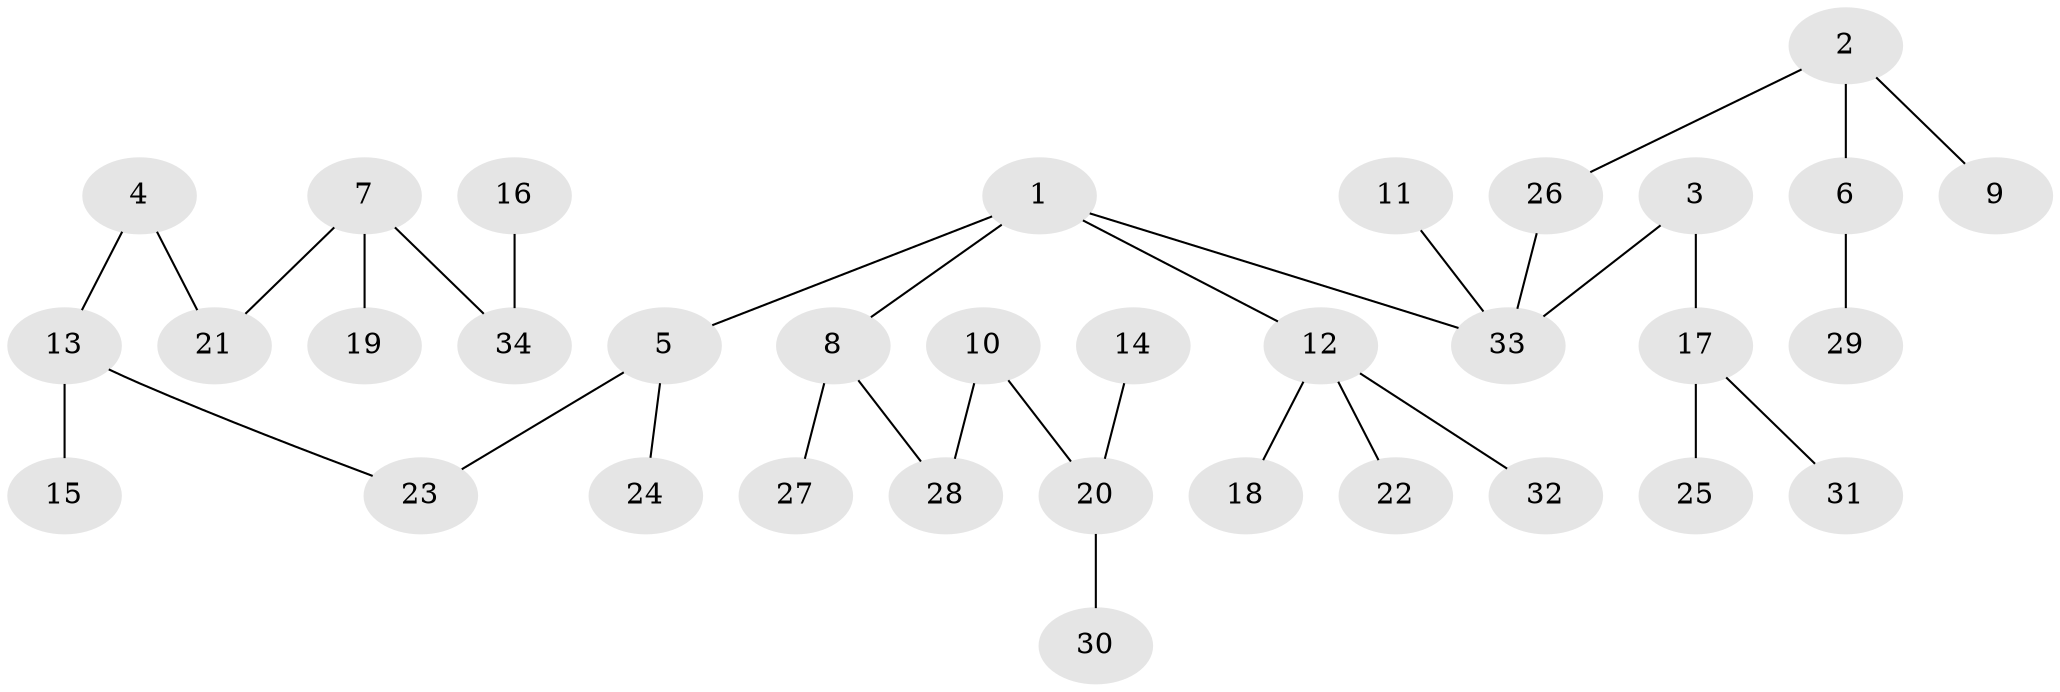 // original degree distribution, {6: 0.029850746268656716, 3: 0.14925373134328357, 2: 0.1791044776119403, 5: 0.029850746268656716, 4: 0.07462686567164178, 1: 0.5373134328358209}
// Generated by graph-tools (version 1.1) at 2025/02/03/09/25 03:02:30]
// undirected, 34 vertices, 33 edges
graph export_dot {
graph [start="1"]
  node [color=gray90,style=filled];
  1;
  2;
  3;
  4;
  5;
  6;
  7;
  8;
  9;
  10;
  11;
  12;
  13;
  14;
  15;
  16;
  17;
  18;
  19;
  20;
  21;
  22;
  23;
  24;
  25;
  26;
  27;
  28;
  29;
  30;
  31;
  32;
  33;
  34;
  1 -- 5 [weight=1.0];
  1 -- 8 [weight=1.0];
  1 -- 12 [weight=1.0];
  1 -- 33 [weight=1.0];
  2 -- 6 [weight=1.0];
  2 -- 9 [weight=1.0];
  2 -- 26 [weight=1.0];
  3 -- 17 [weight=1.0];
  3 -- 33 [weight=1.0];
  4 -- 13 [weight=1.0];
  4 -- 21 [weight=1.0];
  5 -- 23 [weight=1.0];
  5 -- 24 [weight=1.0];
  6 -- 29 [weight=1.0];
  7 -- 19 [weight=1.0];
  7 -- 21 [weight=1.0];
  7 -- 34 [weight=1.0];
  8 -- 27 [weight=1.0];
  8 -- 28 [weight=1.0];
  10 -- 20 [weight=1.0];
  10 -- 28 [weight=1.0];
  11 -- 33 [weight=1.0];
  12 -- 18 [weight=1.0];
  12 -- 22 [weight=1.0];
  12 -- 32 [weight=1.0];
  13 -- 15 [weight=1.0];
  13 -- 23 [weight=1.0];
  14 -- 20 [weight=1.0];
  16 -- 34 [weight=1.0];
  17 -- 25 [weight=1.0];
  17 -- 31 [weight=1.0];
  20 -- 30 [weight=1.0];
  26 -- 33 [weight=1.0];
}
